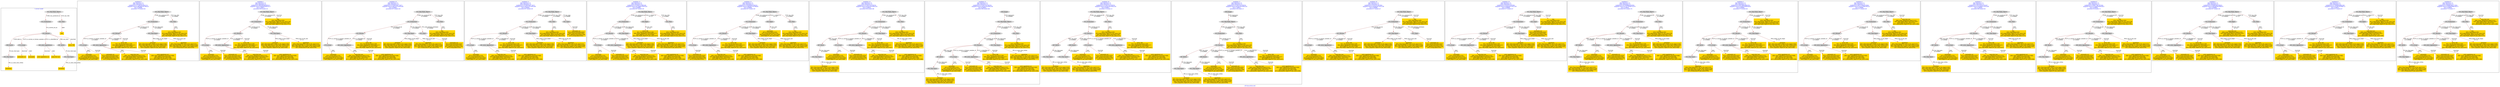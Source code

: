 digraph n0 {
fontcolor="blue"
remincross="true"
label="s03-ima-artists.xml"
subgraph cluster_0 {
label="1-correct model"
n2[style="filled",color="white",fillcolor="lightgray",label="E12_Production1"];
n3[style="filled",color="white",fillcolor="lightgray",label="E21_Person1"];
n4[style="filled",color="white",fillcolor="lightgray",label="E69_Death1"];
n5[style="filled",color="white",fillcolor="lightgray",label="E74_Group1"];
n6[style="filled",color="white",fillcolor="lightgray",label="E82_Actor_Appellation1"];
n7[style="filled",color="white",fillcolor="lightgray",label="E67_Birth1"];
n8[shape="plaintext",style="filled",fillcolor="gold",label="Artist URI"];
n9[style="filled",color="white",fillcolor="lightgray",label="E22_Man-Made_Object1"];
n10[style="filled",color="white",fillcolor="lightgray",label="E35_Title1"];
n11[shape="plaintext",style="filled",fillcolor="gold",label="title"];
n12[style="filled",color="white",fillcolor="lightgray",label="E52_Time-Span1"];
n13[shape="plaintext",style="filled",fillcolor="gold",label="birthDate"];
n14[style="filled",color="white",fillcolor="lightgray",label="E52_Time-Span2"];
n15[shape="plaintext",style="filled",fillcolor="gold",label="deathDate"];
n16[shape="plaintext",style="filled",fillcolor="gold",label="nationality uri"];
n17[shape="plaintext",style="filled",fillcolor="gold",label="nationality"];
n18[shape="plaintext",style="filled",fillcolor="gold",label="artist appellation uri"];
n19[shape="plaintext",style="filled",fillcolor="gold",label="name first last"];
}
subgraph cluster_1 {
label="candidate 0\nlink coherence:1.0\nnode coherence:1.0\nconfidence:0.5713947623841574\nmapping score:0.5862982541280525\ncost:13.99966\n-precision:0.79-recall:0.65"
n21[style="filled",color="white",fillcolor="lightgray",label="E12_Production1"];
n22[style="filled",color="white",fillcolor="lightgray",label="E21_Person1"];
n23[style="filled",color="white",fillcolor="lightgray",label="E52_Time-Span2"];
n24[style="filled",color="white",fillcolor="lightgray",label="E74_Group1"];
n25[style="filled",color="white",fillcolor="lightgray",label="E82_Actor_Appellation1"];
n26[style="filled",color="white",fillcolor="lightgray",label="E22_Man-Made_Object1"];
n27[style="filled",color="white",fillcolor="lightgray",label="E35_Title1"];
n28[shape="plaintext",style="filled",fillcolor="gold",label="birthDate\n[E52_Time-Span,P82a_begin_of_the_begin,0.591]\n[E52_Time-Span,P82_at_some_time_within,0.301]\n[E52_Time-Span,P82b_end_of_the_end,0.062]\n[E33_Linguistic_Object,P3_has_note,0.046]"];
n29[shape="plaintext",style="filled",fillcolor="gold",label="Artist URI\n[E21_Person,classLink,0.548]\n[E82_Actor_Appellation,classLink,0.317]\n[E30_Right,P3_has_note,0.098]\n[E22_Man-Made_Object,P3_has_note,0.037]"];
n30[shape="plaintext",style="filled",fillcolor="gold",label="deathDate\n[E52_Time-Span,P82b_end_of_the_end,0.512]\n[E52_Time-Span,P82_at_some_time_within,0.319]\n[E52_Time-Span,P82a_begin_of_the_begin,0.093]\n[E12_Production,P3_has_note,0.076]"];
n31[shape="plaintext",style="filled",fillcolor="gold",label="name first last\n[E82_Actor_Appellation,label,0.512]\n[E22_Man-Made_Object,classLink,0.267]\n[E30_Right,P3_has_note,0.125]\n[E73_Information_Object,P3_has_note,0.096]"];
n32[shape="plaintext",style="filled",fillcolor="gold",label="nationality\n[E74_Group,label,0.523]\n[E74_Group,classLink,0.313]\n[E8_Acquisition,P3_has_note,0.095]\n[E30_Right,P3_has_note,0.068]"];
n33[shape="plaintext",style="filled",fillcolor="gold",label="nationality uri\n[E74_Group,classLink,0.653]\n[E55_Type,classLink,0.205]\n[E57_Material,classLink,0.109]\n[E74_Group,label,0.032]"];
n34[shape="plaintext",style="filled",fillcolor="gold",label="artist appellation uri\n[E82_Actor_Appellation,classLink,0.946]\n[E21_Person,classLink,0.04]\n[E30_Right,P3_has_note,0.008]\n[E73_Information_Object,P3_has_note,0.006]"];
n35[shape="plaintext",style="filled",fillcolor="gold",label="title\n[E35_Title,label,0.285]\n[E73_Information_Object,P3_has_note,0.26]\n[E22_Man-Made_Object,classLink,0.244]\n[E22_Man-Made_Object,P3_has_note,0.211]"];
}
subgraph cluster_2 {
label="candidate 1\nlink coherence:1.0\nnode coherence:1.0\nconfidence:0.5661905000303511\nmapping score:0.584563500010117\ncost:12.99971\n-precision:0.69-recall:0.53"
n37[style="filled",color="white",fillcolor="lightgray",label="E12_Production1"];
n38[style="filled",color="white",fillcolor="lightgray",label="E21_Person1"];
n39[style="filled",color="white",fillcolor="lightgray",label="E52_Time-Span2"];
n40[style="filled",color="white",fillcolor="lightgray",label="E74_Group1"];
n41[style="filled",color="white",fillcolor="lightgray",label="E82_Actor_Appellation1"];
n42[style="filled",color="white",fillcolor="lightgray",label="E22_Man-Made_Object1"];
n43[shape="plaintext",style="filled",fillcolor="gold",label="birthDate\n[E52_Time-Span,P82a_begin_of_the_begin,0.591]\n[E52_Time-Span,P82_at_some_time_within,0.301]\n[E52_Time-Span,P82b_end_of_the_end,0.062]\n[E33_Linguistic_Object,P3_has_note,0.046]"];
n44[shape="plaintext",style="filled",fillcolor="gold",label="Artist URI\n[E21_Person,classLink,0.548]\n[E82_Actor_Appellation,classLink,0.317]\n[E30_Right,P3_has_note,0.098]\n[E22_Man-Made_Object,P3_has_note,0.037]"];
n45[shape="plaintext",style="filled",fillcolor="gold",label="deathDate\n[E52_Time-Span,P82b_end_of_the_end,0.512]\n[E52_Time-Span,P82_at_some_time_within,0.319]\n[E52_Time-Span,P82a_begin_of_the_begin,0.093]\n[E12_Production,P3_has_note,0.076]"];
n46[shape="plaintext",style="filled",fillcolor="gold",label="name first last\n[E82_Actor_Appellation,label,0.512]\n[E22_Man-Made_Object,classLink,0.267]\n[E30_Right,P3_has_note,0.125]\n[E73_Information_Object,P3_has_note,0.096]"];
n47[shape="plaintext",style="filled",fillcolor="gold",label="nationality\n[E74_Group,label,0.523]\n[E74_Group,classLink,0.313]\n[E8_Acquisition,P3_has_note,0.095]\n[E30_Right,P3_has_note,0.068]"];
n48[shape="plaintext",style="filled",fillcolor="gold",label="title\n[E35_Title,label,0.285]\n[E73_Information_Object,P3_has_note,0.26]\n[E22_Man-Made_Object,classLink,0.244]\n[E22_Man-Made_Object,P3_has_note,0.211]"];
n49[shape="plaintext",style="filled",fillcolor="gold",label="nationality uri\n[E74_Group,classLink,0.653]\n[E55_Type,classLink,0.205]\n[E57_Material,classLink,0.109]\n[E74_Group,label,0.032]"];
n50[shape="plaintext",style="filled",fillcolor="gold",label="artist appellation uri\n[E82_Actor_Appellation,classLink,0.946]\n[E21_Person,classLink,0.04]\n[E30_Right,P3_has_note,0.008]\n[E73_Information_Object,P3_has_note,0.006]"];
}
subgraph cluster_3 {
label="candidate 10\nlink coherence:1.0\nnode coherence:1.0\nconfidence:0.5153922349774472\nmapping score:0.5467974116591491\ncost:14.99961\n-precision:0.67-recall:0.59"
n52[style="filled",color="white",fillcolor="lightgray",label="E12_Production1"];
n53[style="filled",color="white",fillcolor="lightgray",label="E21_Person1"];
n54[style="filled",color="white",fillcolor="lightgray",label="E52_Time-Span2"];
n55[style="filled",color="white",fillcolor="lightgray",label="E55_Type1"];
n56[style="filled",color="white",fillcolor="lightgray",label="E74_Group1"];
n57[style="filled",color="white",fillcolor="lightgray",label="E82_Actor_Appellation1"];
n58[style="filled",color="white",fillcolor="lightgray",label="E22_Man-Made_Object1"];
n59[style="filled",color="white",fillcolor="lightgray",label="E35_Title1"];
n60[shape="plaintext",style="filled",fillcolor="gold",label="birthDate\n[E52_Time-Span,P82a_begin_of_the_begin,0.591]\n[E52_Time-Span,P82_at_some_time_within,0.301]\n[E52_Time-Span,P82b_end_of_the_end,0.062]\n[E33_Linguistic_Object,P3_has_note,0.046]"];
n61[shape="plaintext",style="filled",fillcolor="gold",label="Artist URI\n[E21_Person,classLink,0.548]\n[E82_Actor_Appellation,classLink,0.317]\n[E30_Right,P3_has_note,0.098]\n[E22_Man-Made_Object,P3_has_note,0.037]"];
n62[shape="plaintext",style="filled",fillcolor="gold",label="deathDate\n[E52_Time-Span,P82b_end_of_the_end,0.512]\n[E52_Time-Span,P82_at_some_time_within,0.319]\n[E52_Time-Span,P82a_begin_of_the_begin,0.093]\n[E12_Production,P3_has_note,0.076]"];
n63[shape="plaintext",style="filled",fillcolor="gold",label="name first last\n[E82_Actor_Appellation,label,0.512]\n[E22_Man-Made_Object,classLink,0.267]\n[E30_Right,P3_has_note,0.125]\n[E73_Information_Object,P3_has_note,0.096]"];
n64[shape="plaintext",style="filled",fillcolor="gold",label="nationality uri\n[E74_Group,classLink,0.653]\n[E55_Type,classLink,0.205]\n[E57_Material,classLink,0.109]\n[E74_Group,label,0.032]"];
n65[shape="plaintext",style="filled",fillcolor="gold",label="nationality\n[E74_Group,label,0.523]\n[E74_Group,classLink,0.313]\n[E8_Acquisition,P3_has_note,0.095]\n[E30_Right,P3_has_note,0.068]"];
n66[shape="plaintext",style="filled",fillcolor="gold",label="artist appellation uri\n[E82_Actor_Appellation,classLink,0.946]\n[E21_Person,classLink,0.04]\n[E30_Right,P3_has_note,0.008]\n[E73_Information_Object,P3_has_note,0.006]"];
n67[shape="plaintext",style="filled",fillcolor="gold",label="title\n[E35_Title,label,0.285]\n[E73_Information_Object,P3_has_note,0.26]\n[E22_Man-Made_Object,classLink,0.244]\n[E22_Man-Made_Object,P3_has_note,0.211]"];
}
subgraph cluster_4 {
label="candidate 11\nlink coherence:1.0\nnode coherence:1.0\nconfidence:0.5153922349774472\nmapping score:0.5467974116591491\ncost:14.99964\n-precision:0.67-recall:0.59"
n69[style="filled",color="white",fillcolor="lightgray",label="E12_Production1"];
n70[style="filled",color="white",fillcolor="lightgray",label="E21_Person1"];
n71[style="filled",color="white",fillcolor="lightgray",label="E52_Time-Span2"];
n72[style="filled",color="white",fillcolor="lightgray",label="E74_Group1"];
n73[style="filled",color="white",fillcolor="lightgray",label="E82_Actor_Appellation1"];
n74[style="filled",color="white",fillcolor="lightgray",label="E22_Man-Made_Object1"];
n75[style="filled",color="white",fillcolor="lightgray",label="E35_Title1"];
n76[style="filled",color="white",fillcolor="lightgray",label="E55_Type2"];
n77[shape="plaintext",style="filled",fillcolor="gold",label="nationality uri\n[E74_Group,classLink,0.653]\n[E55_Type,classLink,0.205]\n[E57_Material,classLink,0.109]\n[E74_Group,label,0.032]"];
n78[shape="plaintext",style="filled",fillcolor="gold",label="birthDate\n[E52_Time-Span,P82a_begin_of_the_begin,0.591]\n[E52_Time-Span,P82_at_some_time_within,0.301]\n[E52_Time-Span,P82b_end_of_the_end,0.062]\n[E33_Linguistic_Object,P3_has_note,0.046]"];
n79[shape="plaintext",style="filled",fillcolor="gold",label="Artist URI\n[E21_Person,classLink,0.548]\n[E82_Actor_Appellation,classLink,0.317]\n[E30_Right,P3_has_note,0.098]\n[E22_Man-Made_Object,P3_has_note,0.037]"];
n80[shape="plaintext",style="filled",fillcolor="gold",label="deathDate\n[E52_Time-Span,P82b_end_of_the_end,0.512]\n[E52_Time-Span,P82_at_some_time_within,0.319]\n[E52_Time-Span,P82a_begin_of_the_begin,0.093]\n[E12_Production,P3_has_note,0.076]"];
n81[shape="plaintext",style="filled",fillcolor="gold",label="name first last\n[E82_Actor_Appellation,label,0.512]\n[E22_Man-Made_Object,classLink,0.267]\n[E30_Right,P3_has_note,0.125]\n[E73_Information_Object,P3_has_note,0.096]"];
n82[shape="plaintext",style="filled",fillcolor="gold",label="nationality\n[E74_Group,label,0.523]\n[E74_Group,classLink,0.313]\n[E8_Acquisition,P3_has_note,0.095]\n[E30_Right,P3_has_note,0.068]"];
n83[shape="plaintext",style="filled",fillcolor="gold",label="artist appellation uri\n[E82_Actor_Appellation,classLink,0.946]\n[E21_Person,classLink,0.04]\n[E30_Right,P3_has_note,0.008]\n[E73_Information_Object,P3_has_note,0.006]"];
n84[shape="plaintext",style="filled",fillcolor="gold",label="title\n[E35_Title,label,0.285]\n[E73_Information_Object,P3_has_note,0.26]\n[E22_Man-Made_Object,classLink,0.244]\n[E22_Man-Made_Object,P3_has_note,0.211]"];
}
subgraph cluster_5 {
label="candidate 12\nlink coherence:1.0\nnode coherence:1.0\nconfidence:0.5152041137892249\nmapping score:0.5675680379297416\ncost:14.99966\n-precision:0.67-recall:0.59"
n86[style="filled",color="white",fillcolor="lightgray",label="E12_Production1"];
n87[style="filled",color="white",fillcolor="lightgray",label="E21_Person1"];
n88[style="filled",color="white",fillcolor="lightgray",label="E52_Time-Span2"];
n89[style="filled",color="white",fillcolor="lightgray",label="E74_Group1"];
n90[style="filled",color="white",fillcolor="lightgray",label="E82_Actor_Appellation1"];
n91[style="filled",color="white",fillcolor="lightgray",label="E22_Man-Made_Object1"];
n92[style="filled",color="white",fillcolor="lightgray",label="E30_Right1"];
n93[style="filled",color="white",fillcolor="lightgray",label="E35_Title1"];
n94[shape="plaintext",style="filled",fillcolor="gold",label="birthDate\n[E52_Time-Span,P82a_begin_of_the_begin,0.591]\n[E52_Time-Span,P82_at_some_time_within,0.301]\n[E52_Time-Span,P82b_end_of_the_end,0.062]\n[E33_Linguistic_Object,P3_has_note,0.046]"];
n95[shape="plaintext",style="filled",fillcolor="gold",label="deathDate\n[E52_Time-Span,P82b_end_of_the_end,0.512]\n[E52_Time-Span,P82_at_some_time_within,0.319]\n[E52_Time-Span,P82a_begin_of_the_begin,0.093]\n[E12_Production,P3_has_note,0.076]"];
n96[shape="plaintext",style="filled",fillcolor="gold",label="name first last\n[E82_Actor_Appellation,label,0.512]\n[E22_Man-Made_Object,classLink,0.267]\n[E30_Right,P3_has_note,0.125]\n[E73_Information_Object,P3_has_note,0.096]"];
n97[shape="plaintext",style="filled",fillcolor="gold",label="Artist URI\n[E21_Person,classLink,0.548]\n[E82_Actor_Appellation,classLink,0.317]\n[E30_Right,P3_has_note,0.098]\n[E22_Man-Made_Object,P3_has_note,0.037]"];
n98[shape="plaintext",style="filled",fillcolor="gold",label="nationality\n[E74_Group,label,0.523]\n[E74_Group,classLink,0.313]\n[E8_Acquisition,P3_has_note,0.095]\n[E30_Right,P3_has_note,0.068]"];
n99[shape="plaintext",style="filled",fillcolor="gold",label="nationality uri\n[E74_Group,classLink,0.653]\n[E55_Type,classLink,0.205]\n[E57_Material,classLink,0.109]\n[E74_Group,label,0.032]"];
n100[shape="plaintext",style="filled",fillcolor="gold",label="artist appellation uri\n[E82_Actor_Appellation,classLink,0.946]\n[E21_Person,classLink,0.04]\n[E30_Right,P3_has_note,0.008]\n[E73_Information_Object,P3_has_note,0.006]"];
n101[shape="plaintext",style="filled",fillcolor="gold",label="title\n[E35_Title,label,0.285]\n[E73_Information_Object,P3_has_note,0.26]\n[E22_Man-Made_Object,classLink,0.244]\n[E22_Man-Made_Object,P3_has_note,0.211]"];
}
subgraph cluster_6 {
label="candidate 13\nlink coherence:1.0\nnode coherence:1.0\nconfidence:0.5145003632359219\nmapping score:0.5465001210786405\ncost:14.99966\n-precision:0.67-recall:0.59"
n103[style="filled",color="white",fillcolor="lightgray",label="E12_Production1"];
n104[style="filled",color="white",fillcolor="lightgray",label="E21_Person1"];
n105[style="filled",color="white",fillcolor="lightgray",label="E52_Time-Span2"];
n106[style="filled",color="white",fillcolor="lightgray",label="E74_Group1"];
n107[style="filled",color="white",fillcolor="lightgray",label="E82_Actor_Appellation1"];
n108[style="filled",color="white",fillcolor="lightgray",label="E22_Man-Made_Object1"];
n109[style="filled",color="white",fillcolor="lightgray",label="E30_Right1"];
n110[style="filled",color="white",fillcolor="lightgray",label="E35_Title1"];
n111[shape="plaintext",style="filled",fillcolor="gold",label="birthDate\n[E52_Time-Span,P82a_begin_of_the_begin,0.591]\n[E52_Time-Span,P82_at_some_time_within,0.301]\n[E52_Time-Span,P82b_end_of_the_end,0.062]\n[E33_Linguistic_Object,P3_has_note,0.046]"];
n112[shape="plaintext",style="filled",fillcolor="gold",label="Artist URI\n[E21_Person,classLink,0.548]\n[E82_Actor_Appellation,classLink,0.317]\n[E30_Right,P3_has_note,0.098]\n[E22_Man-Made_Object,P3_has_note,0.037]"];
n113[shape="plaintext",style="filled",fillcolor="gold",label="deathDate\n[E52_Time-Span,P82b_end_of_the_end,0.512]\n[E52_Time-Span,P82_at_some_time_within,0.319]\n[E52_Time-Span,P82a_begin_of_the_begin,0.093]\n[E12_Production,P3_has_note,0.076]"];
n114[shape="plaintext",style="filled",fillcolor="gold",label="name first last\n[E82_Actor_Appellation,label,0.512]\n[E22_Man-Made_Object,classLink,0.267]\n[E30_Right,P3_has_note,0.125]\n[E73_Information_Object,P3_has_note,0.096]"];
n115[shape="plaintext",style="filled",fillcolor="gold",label="nationality\n[E74_Group,label,0.523]\n[E74_Group,classLink,0.313]\n[E8_Acquisition,P3_has_note,0.095]\n[E30_Right,P3_has_note,0.068]"];
n116[shape="plaintext",style="filled",fillcolor="gold",label="nationality uri\n[E74_Group,classLink,0.653]\n[E55_Type,classLink,0.205]\n[E57_Material,classLink,0.109]\n[E74_Group,label,0.032]"];
n117[shape="plaintext",style="filled",fillcolor="gold",label="artist appellation uri\n[E82_Actor_Appellation,classLink,0.946]\n[E21_Person,classLink,0.04]\n[E30_Right,P3_has_note,0.008]\n[E73_Information_Object,P3_has_note,0.006]"];
n118[shape="plaintext",style="filled",fillcolor="gold",label="title\n[E35_Title,label,0.285]\n[E73_Information_Object,P3_has_note,0.26]\n[E22_Man-Made_Object,classLink,0.244]\n[E22_Man-Made_Object,P3_has_note,0.211]"];
}
subgraph cluster_7 {
label="candidate 14\nlink coherence:1.0\nnode coherence:1.0\nconfidence:0.5110411531206761\nmapping score:0.5453470510402254\ncost:15.99959\n-precision:0.94-recall:0.88"
n120[style="filled",color="white",fillcolor="lightgray",label="E12_Production1"];
n121[style="filled",color="white",fillcolor="lightgray",label="E21_Person1"];
n122[style="filled",color="white",fillcolor="lightgray",label="E52_Time-Span2"];
n123[style="filled",color="white",fillcolor="lightgray",label="E67_Birth1"];
n124[style="filled",color="white",fillcolor="lightgray",label="E74_Group1"];
n125[style="filled",color="white",fillcolor="lightgray",label="E82_Actor_Appellation1"];
n126[style="filled",color="white",fillcolor="lightgray",label="E22_Man-Made_Object1"];
n127[style="filled",color="white",fillcolor="lightgray",label="E35_Title1"];
n128[style="filled",color="white",fillcolor="lightgray",label="E52_Time-Span1"];
n129[shape="plaintext",style="filled",fillcolor="gold",label="Artist URI\n[E21_Person,classLink,0.548]\n[E82_Actor_Appellation,classLink,0.317]\n[E30_Right,P3_has_note,0.098]\n[E22_Man-Made_Object,P3_has_note,0.037]"];
n130[shape="plaintext",style="filled",fillcolor="gold",label="deathDate\n[E52_Time-Span,P82b_end_of_the_end,0.512]\n[E52_Time-Span,P82_at_some_time_within,0.319]\n[E52_Time-Span,P82a_begin_of_the_begin,0.093]\n[E12_Production,P3_has_note,0.076]"];
n131[shape="plaintext",style="filled",fillcolor="gold",label="name first last\n[E82_Actor_Appellation,label,0.512]\n[E22_Man-Made_Object,classLink,0.267]\n[E30_Right,P3_has_note,0.125]\n[E73_Information_Object,P3_has_note,0.096]"];
n132[shape="plaintext",style="filled",fillcolor="gold",label="birthDate\n[E52_Time-Span,P82a_begin_of_the_begin,0.591]\n[E52_Time-Span,P82_at_some_time_within,0.301]\n[E52_Time-Span,P82b_end_of_the_end,0.062]\n[E33_Linguistic_Object,P3_has_note,0.046]"];
n133[shape="plaintext",style="filled",fillcolor="gold",label="nationality\n[E74_Group,label,0.523]\n[E74_Group,classLink,0.313]\n[E8_Acquisition,P3_has_note,0.095]\n[E30_Right,P3_has_note,0.068]"];
n134[shape="plaintext",style="filled",fillcolor="gold",label="nationality uri\n[E74_Group,classLink,0.653]\n[E55_Type,classLink,0.205]\n[E57_Material,classLink,0.109]\n[E74_Group,label,0.032]"];
n135[shape="plaintext",style="filled",fillcolor="gold",label="artist appellation uri\n[E82_Actor_Appellation,classLink,0.946]\n[E21_Person,classLink,0.04]\n[E30_Right,P3_has_note,0.008]\n[E73_Information_Object,P3_has_note,0.006]"];
n136[shape="plaintext",style="filled",fillcolor="gold",label="title\n[E35_Title,label,0.285]\n[E73_Information_Object,P3_has_note,0.26]\n[E22_Man-Made_Object,classLink,0.244]\n[E22_Man-Made_Object,P3_has_note,0.211]"];
}
subgraph cluster_8 {
label="candidate 15\nlink coherence:1.0\nnode coherence:1.0\nconfidence:0.5110411531206761\nmapping score:0.5453470510402254\ncost:16.99955\n-precision:0.88-recall:0.88"
n138[style="filled",color="white",fillcolor="lightgray",label="E12_Production1"];
n139[style="filled",color="white",fillcolor="lightgray",label="E21_Person1"];
n140[style="filled",color="white",fillcolor="lightgray",label="E52_Time-Span2"];
n141[style="filled",color="white",fillcolor="lightgray",label="E67_Birth1"];
n142[style="filled",color="white",fillcolor="lightgray",label="E74_Group1"];
n143[style="filled",color="white",fillcolor="lightgray",label="E82_Actor_Appellation1"];
n144[style="filled",color="white",fillcolor="lightgray",label="E22_Man-Made_Object1"];
n145[style="filled",color="white",fillcolor="lightgray",label="E35_Title1"];
n146[style="filled",color="white",fillcolor="lightgray",label="E38_Image1"];
n147[style="filled",color="white",fillcolor="lightgray",label="E52_Time-Span1"];
n148[shape="plaintext",style="filled",fillcolor="gold",label="Artist URI\n[E21_Person,classLink,0.548]\n[E82_Actor_Appellation,classLink,0.317]\n[E30_Right,P3_has_note,0.098]\n[E22_Man-Made_Object,P3_has_note,0.037]"];
n149[shape="plaintext",style="filled",fillcolor="gold",label="deathDate\n[E52_Time-Span,P82b_end_of_the_end,0.512]\n[E52_Time-Span,P82_at_some_time_within,0.319]\n[E52_Time-Span,P82a_begin_of_the_begin,0.093]\n[E12_Production,P3_has_note,0.076]"];
n150[shape="plaintext",style="filled",fillcolor="gold",label="name first last\n[E82_Actor_Appellation,label,0.512]\n[E22_Man-Made_Object,classLink,0.267]\n[E30_Right,P3_has_note,0.125]\n[E73_Information_Object,P3_has_note,0.096]"];
n151[shape="plaintext",style="filled",fillcolor="gold",label="birthDate\n[E52_Time-Span,P82a_begin_of_the_begin,0.591]\n[E52_Time-Span,P82_at_some_time_within,0.301]\n[E52_Time-Span,P82b_end_of_the_end,0.062]\n[E33_Linguistic_Object,P3_has_note,0.046]"];
n152[shape="plaintext",style="filled",fillcolor="gold",label="nationality\n[E74_Group,label,0.523]\n[E74_Group,classLink,0.313]\n[E8_Acquisition,P3_has_note,0.095]\n[E30_Right,P3_has_note,0.068]"];
n153[shape="plaintext",style="filled",fillcolor="gold",label="nationality uri\n[E74_Group,classLink,0.653]\n[E55_Type,classLink,0.205]\n[E57_Material,classLink,0.109]\n[E74_Group,label,0.032]"];
n154[shape="plaintext",style="filled",fillcolor="gold",label="artist appellation uri\n[E82_Actor_Appellation,classLink,0.946]\n[E21_Person,classLink,0.04]\n[E30_Right,P3_has_note,0.008]\n[E73_Information_Object,P3_has_note,0.006]"];
n155[shape="plaintext",style="filled",fillcolor="gold",label="title\n[E35_Title,label,0.285]\n[E73_Information_Object,P3_has_note,0.26]\n[E22_Man-Made_Object,classLink,0.244]\n[E22_Man-Made_Object,P3_has_note,0.211]"];
}
subgraph cluster_9 {
label="candidate 16\nlink coherence:1.0\nnode coherence:1.0\nconfidence:0.5110411531206761\nmapping score:0.5453470510402254\ncost:16.99957\n-precision:1.0-recall:1.0"
n157[style="filled",color="white",fillcolor="lightgray",label="E12_Production1"];
n158[style="filled",color="white",fillcolor="lightgray",label="E21_Person1"];
n159[style="filled",color="white",fillcolor="lightgray",label="E67_Birth1"];
n160[style="filled",color="white",fillcolor="lightgray",label="E69_Death1"];
n161[style="filled",color="white",fillcolor="lightgray",label="E74_Group1"];
n162[style="filled",color="white",fillcolor="lightgray",label="E82_Actor_Appellation1"];
n163[style="filled",color="white",fillcolor="lightgray",label="E22_Man-Made_Object1"];
n164[style="filled",color="white",fillcolor="lightgray",label="E35_Title1"];
n165[style="filled",color="white",fillcolor="lightgray",label="E52_Time-Span1"];
n166[style="filled",color="white",fillcolor="lightgray",label="E52_Time-Span3"];
n167[shape="plaintext",style="filled",fillcolor="gold",label="Artist URI\n[E21_Person,classLink,0.548]\n[E82_Actor_Appellation,classLink,0.317]\n[E30_Right,P3_has_note,0.098]\n[E22_Man-Made_Object,P3_has_note,0.037]"];
n168[shape="plaintext",style="filled",fillcolor="gold",label="name first last\n[E82_Actor_Appellation,label,0.512]\n[E22_Man-Made_Object,classLink,0.267]\n[E30_Right,P3_has_note,0.125]\n[E73_Information_Object,P3_has_note,0.096]"];
n169[shape="plaintext",style="filled",fillcolor="gold",label="birthDate\n[E52_Time-Span,P82a_begin_of_the_begin,0.591]\n[E52_Time-Span,P82_at_some_time_within,0.301]\n[E52_Time-Span,P82b_end_of_the_end,0.062]\n[E33_Linguistic_Object,P3_has_note,0.046]"];
n170[shape="plaintext",style="filled",fillcolor="gold",label="nationality\n[E74_Group,label,0.523]\n[E74_Group,classLink,0.313]\n[E8_Acquisition,P3_has_note,0.095]\n[E30_Right,P3_has_note,0.068]"];
n171[shape="plaintext",style="filled",fillcolor="gold",label="nationality uri\n[E74_Group,classLink,0.653]\n[E55_Type,classLink,0.205]\n[E57_Material,classLink,0.109]\n[E74_Group,label,0.032]"];
n172[shape="plaintext",style="filled",fillcolor="gold",label="artist appellation uri\n[E82_Actor_Appellation,classLink,0.946]\n[E21_Person,classLink,0.04]\n[E30_Right,P3_has_note,0.008]\n[E73_Information_Object,P3_has_note,0.006]"];
n173[shape="plaintext",style="filled",fillcolor="gold",label="title\n[E35_Title,label,0.285]\n[E73_Information_Object,P3_has_note,0.26]\n[E22_Man-Made_Object,classLink,0.244]\n[E22_Man-Made_Object,P3_has_note,0.211]"];
n174[shape="plaintext",style="filled",fillcolor="gold",label="deathDate\n[E52_Time-Span,P82b_end_of_the_end,0.512]\n[E52_Time-Span,P82_at_some_time_within,0.319]\n[E52_Time-Span,P82a_begin_of_the_begin,0.093]\n[E12_Production,P3_has_note,0.076]"];
}
subgraph cluster_10 {
label="candidate 17\nlink coherence:1.0\nnode coherence:1.0\nconfidence:0.5110411531206761\nmapping score:0.5453470510402254\ncost:17.99953\n-precision:0.94-recall:1.0"
n176[style="filled",color="white",fillcolor="lightgray",label="E12_Production1"];
n177[style="filled",color="white",fillcolor="lightgray",label="E21_Person1"];
n178[style="filled",color="white",fillcolor="lightgray",label="E67_Birth1"];
n179[style="filled",color="white",fillcolor="lightgray",label="E69_Death1"];
n180[style="filled",color="white",fillcolor="lightgray",label="E74_Group1"];
n181[style="filled",color="white",fillcolor="lightgray",label="E82_Actor_Appellation1"];
n182[style="filled",color="white",fillcolor="lightgray",label="E22_Man-Made_Object1"];
n183[style="filled",color="white",fillcolor="lightgray",label="E35_Title1"];
n184[style="filled",color="white",fillcolor="lightgray",label="E38_Image1"];
n185[style="filled",color="white",fillcolor="lightgray",label="E52_Time-Span1"];
n186[style="filled",color="white",fillcolor="lightgray",label="E52_Time-Span3"];
n187[shape="plaintext",style="filled",fillcolor="gold",label="Artist URI\n[E21_Person,classLink,0.548]\n[E82_Actor_Appellation,classLink,0.317]\n[E30_Right,P3_has_note,0.098]\n[E22_Man-Made_Object,P3_has_note,0.037]"];
n188[shape="plaintext",style="filled",fillcolor="gold",label="name first last\n[E82_Actor_Appellation,label,0.512]\n[E22_Man-Made_Object,classLink,0.267]\n[E30_Right,P3_has_note,0.125]\n[E73_Information_Object,P3_has_note,0.096]"];
n189[shape="plaintext",style="filled",fillcolor="gold",label="birthDate\n[E52_Time-Span,P82a_begin_of_the_begin,0.591]\n[E52_Time-Span,P82_at_some_time_within,0.301]\n[E52_Time-Span,P82b_end_of_the_end,0.062]\n[E33_Linguistic_Object,P3_has_note,0.046]"];
n190[shape="plaintext",style="filled",fillcolor="gold",label="nationality\n[E74_Group,label,0.523]\n[E74_Group,classLink,0.313]\n[E8_Acquisition,P3_has_note,0.095]\n[E30_Right,P3_has_note,0.068]"];
n191[shape="plaintext",style="filled",fillcolor="gold",label="nationality uri\n[E74_Group,classLink,0.653]\n[E55_Type,classLink,0.205]\n[E57_Material,classLink,0.109]\n[E74_Group,label,0.032]"];
n192[shape="plaintext",style="filled",fillcolor="gold",label="artist appellation uri\n[E82_Actor_Appellation,classLink,0.946]\n[E21_Person,classLink,0.04]\n[E30_Right,P3_has_note,0.008]\n[E73_Information_Object,P3_has_note,0.006]"];
n193[shape="plaintext",style="filled",fillcolor="gold",label="title\n[E35_Title,label,0.285]\n[E73_Information_Object,P3_has_note,0.26]\n[E22_Man-Made_Object,classLink,0.244]\n[E22_Man-Made_Object,P3_has_note,0.211]"];
n194[shape="plaintext",style="filled",fillcolor="gold",label="deathDate\n[E52_Time-Span,P82b_end_of_the_end,0.512]\n[E52_Time-Span,P82_at_some_time_within,0.319]\n[E52_Time-Span,P82a_begin_of_the_begin,0.093]\n[E12_Production,P3_has_note,0.076]"];
}
subgraph cluster_11 {
label="candidate 18\nlink coherence:1.0\nnode coherence:1.0\nconfidence:0.510187972623641\nmapping score:0.5450626575412136\ncost:13.99966\n-precision:0.57-recall:0.47"
n196[style="filled",color="white",fillcolor="lightgray",label="E12_Production1"];
n197[style="filled",color="white",fillcolor="lightgray",label="E21_Person1"];
n198[style="filled",color="white",fillcolor="lightgray",label="E52_Time-Span2"];
n199[style="filled",color="white",fillcolor="lightgray",label="E55_Type1"];
n200[style="filled",color="white",fillcolor="lightgray",label="E74_Group1"];
n201[style="filled",color="white",fillcolor="lightgray",label="E82_Actor_Appellation1"];
n202[style="filled",color="white",fillcolor="lightgray",label="E22_Man-Made_Object1"];
n203[shape="plaintext",style="filled",fillcolor="gold",label="birthDate\n[E52_Time-Span,P82a_begin_of_the_begin,0.591]\n[E52_Time-Span,P82_at_some_time_within,0.301]\n[E52_Time-Span,P82b_end_of_the_end,0.062]\n[E33_Linguistic_Object,P3_has_note,0.046]"];
n204[shape="plaintext",style="filled",fillcolor="gold",label="Artist URI\n[E21_Person,classLink,0.548]\n[E82_Actor_Appellation,classLink,0.317]\n[E30_Right,P3_has_note,0.098]\n[E22_Man-Made_Object,P3_has_note,0.037]"];
n205[shape="plaintext",style="filled",fillcolor="gold",label="deathDate\n[E52_Time-Span,P82b_end_of_the_end,0.512]\n[E52_Time-Span,P82_at_some_time_within,0.319]\n[E52_Time-Span,P82a_begin_of_the_begin,0.093]\n[E12_Production,P3_has_note,0.076]"];
n206[shape="plaintext",style="filled",fillcolor="gold",label="name first last\n[E82_Actor_Appellation,label,0.512]\n[E22_Man-Made_Object,classLink,0.267]\n[E30_Right,P3_has_note,0.125]\n[E73_Information_Object,P3_has_note,0.096]"];
n207[shape="plaintext",style="filled",fillcolor="gold",label="nationality uri\n[E74_Group,classLink,0.653]\n[E55_Type,classLink,0.205]\n[E57_Material,classLink,0.109]\n[E74_Group,label,0.032]"];
n208[shape="plaintext",style="filled",fillcolor="gold",label="nationality\n[E74_Group,label,0.523]\n[E74_Group,classLink,0.313]\n[E8_Acquisition,P3_has_note,0.095]\n[E30_Right,P3_has_note,0.068]"];
n209[shape="plaintext",style="filled",fillcolor="gold",label="title\n[E35_Title,label,0.285]\n[E73_Information_Object,P3_has_note,0.26]\n[E22_Man-Made_Object,classLink,0.244]\n[E22_Man-Made_Object,P3_has_note,0.211]"];
n210[shape="plaintext",style="filled",fillcolor="gold",label="artist appellation uri\n[E82_Actor_Appellation,classLink,0.946]\n[E21_Person,classLink,0.04]\n[E30_Right,P3_has_note,0.008]\n[E73_Information_Object,P3_has_note,0.006]"];
}
subgraph cluster_12 {
label="candidate 19\nlink coherence:1.0\nnode coherence:1.0\nconfidence:0.510187972623641\nmapping score:0.5450626575412136\ncost:13.99969\n-precision:0.57-recall:0.47"
n212[style="filled",color="white",fillcolor="lightgray",label="E12_Production1"];
n213[style="filled",color="white",fillcolor="lightgray",label="E21_Person1"];
n214[style="filled",color="white",fillcolor="lightgray",label="E52_Time-Span2"];
n215[style="filled",color="white",fillcolor="lightgray",label="E74_Group1"];
n216[style="filled",color="white",fillcolor="lightgray",label="E82_Actor_Appellation1"];
n217[style="filled",color="white",fillcolor="lightgray",label="E22_Man-Made_Object1"];
n218[style="filled",color="white",fillcolor="lightgray",label="E55_Type2"];
n219[shape="plaintext",style="filled",fillcolor="gold",label="nationality uri\n[E74_Group,classLink,0.653]\n[E55_Type,classLink,0.205]\n[E57_Material,classLink,0.109]\n[E74_Group,label,0.032]"];
n220[shape="plaintext",style="filled",fillcolor="gold",label="birthDate\n[E52_Time-Span,P82a_begin_of_the_begin,0.591]\n[E52_Time-Span,P82_at_some_time_within,0.301]\n[E52_Time-Span,P82b_end_of_the_end,0.062]\n[E33_Linguistic_Object,P3_has_note,0.046]"];
n221[shape="plaintext",style="filled",fillcolor="gold",label="Artist URI\n[E21_Person,classLink,0.548]\n[E82_Actor_Appellation,classLink,0.317]\n[E30_Right,P3_has_note,0.098]\n[E22_Man-Made_Object,P3_has_note,0.037]"];
n222[shape="plaintext",style="filled",fillcolor="gold",label="deathDate\n[E52_Time-Span,P82b_end_of_the_end,0.512]\n[E52_Time-Span,P82_at_some_time_within,0.319]\n[E52_Time-Span,P82a_begin_of_the_begin,0.093]\n[E12_Production,P3_has_note,0.076]"];
n223[shape="plaintext",style="filled",fillcolor="gold",label="name first last\n[E82_Actor_Appellation,label,0.512]\n[E22_Man-Made_Object,classLink,0.267]\n[E30_Right,P3_has_note,0.125]\n[E73_Information_Object,P3_has_note,0.096]"];
n224[shape="plaintext",style="filled",fillcolor="gold",label="nationality\n[E74_Group,label,0.523]\n[E74_Group,classLink,0.313]\n[E8_Acquisition,P3_has_note,0.095]\n[E30_Right,P3_has_note,0.068]"];
n225[shape="plaintext",style="filled",fillcolor="gold",label="title\n[E35_Title,label,0.285]\n[E73_Information_Object,P3_has_note,0.26]\n[E22_Man-Made_Object,classLink,0.244]\n[E22_Man-Made_Object,P3_has_note,0.211]"];
n226[shape="plaintext",style="filled",fillcolor="gold",label="artist appellation uri\n[E82_Actor_Appellation,classLink,0.946]\n[E21_Person,classLink,0.04]\n[E30_Right,P3_has_note,0.008]\n[E73_Information_Object,P3_has_note,0.006]"];
}
subgraph cluster_13 {
label="candidate 2\nlink coherence:1.0\nnode coherence:1.0\nconfidence:0.5472838644342828\nmapping score:0.5574279548114276\ncost:15.99959\n-precision:0.81-recall:0.76"
n228[style="filled",color="white",fillcolor="lightgray",label="E12_Production1"];
n229[style="filled",color="white",fillcolor="lightgray",label="E21_Person1"];
n230[style="filled",color="white",fillcolor="lightgray",label="E52_Time-Span2"];
n231[style="filled",color="white",fillcolor="lightgray",label="E67_Birth1"];
n232[style="filled",color="white",fillcolor="lightgray",label="E74_Group1"];
n233[style="filled",color="white",fillcolor="lightgray",label="E82_Actor_Appellation1"];
n234[style="filled",color="white",fillcolor="lightgray",label="E22_Man-Made_Object1"];
n235[style="filled",color="white",fillcolor="lightgray",label="E35_Title1"];
n236[style="filled",color="white",fillcolor="lightgray",label="E52_Time-Span1"];
n237[shape="plaintext",style="filled",fillcolor="gold",label="birthDate\n[E52_Time-Span,P82a_begin_of_the_begin,0.591]\n[E52_Time-Span,P82_at_some_time_within,0.301]\n[E52_Time-Span,P82b_end_of_the_end,0.062]\n[E33_Linguistic_Object,P3_has_note,0.046]"];
n238[shape="plaintext",style="filled",fillcolor="gold",label="Artist URI\n[E21_Person,classLink,0.548]\n[E82_Actor_Appellation,classLink,0.317]\n[E30_Right,P3_has_note,0.098]\n[E22_Man-Made_Object,P3_has_note,0.037]"];
n239[shape="plaintext",style="filled",fillcolor="gold",label="name first last\n[E82_Actor_Appellation,label,0.512]\n[E22_Man-Made_Object,classLink,0.267]\n[E30_Right,P3_has_note,0.125]\n[E73_Information_Object,P3_has_note,0.096]"];
n240[shape="plaintext",style="filled",fillcolor="gold",label="deathDate\n[E52_Time-Span,P82b_end_of_the_end,0.512]\n[E52_Time-Span,P82_at_some_time_within,0.319]\n[E52_Time-Span,P82a_begin_of_the_begin,0.093]\n[E12_Production,P3_has_note,0.076]"];
n241[shape="plaintext",style="filled",fillcolor="gold",label="nationality\n[E74_Group,label,0.523]\n[E74_Group,classLink,0.313]\n[E8_Acquisition,P3_has_note,0.095]\n[E30_Right,P3_has_note,0.068]"];
n242[shape="plaintext",style="filled",fillcolor="gold",label="nationality uri\n[E74_Group,classLink,0.653]\n[E55_Type,classLink,0.205]\n[E57_Material,classLink,0.109]\n[E74_Group,label,0.032]"];
n243[shape="plaintext",style="filled",fillcolor="gold",label="artist appellation uri\n[E82_Actor_Appellation,classLink,0.946]\n[E21_Person,classLink,0.04]\n[E30_Right,P3_has_note,0.008]\n[E73_Information_Object,P3_has_note,0.006]"];
n244[shape="plaintext",style="filled",fillcolor="gold",label="title\n[E35_Title,label,0.285]\n[E73_Information_Object,P3_has_note,0.26]\n[E22_Man-Made_Object,classLink,0.244]\n[E22_Man-Made_Object,P3_has_note,0.211]"];
}
subgraph cluster_14 {
label="candidate 3\nlink coherence:1.0\nnode coherence:1.0\nconfidence:0.5420796020804765\nmapping score:0.5556932006934922\ncost:14.99964\n-precision:0.73-recall:0.65"
n246[style="filled",color="white",fillcolor="lightgray",label="E12_Production1"];
n247[style="filled",color="white",fillcolor="lightgray",label="E21_Person1"];
n248[style="filled",color="white",fillcolor="lightgray",label="E52_Time-Span2"];
n249[style="filled",color="white",fillcolor="lightgray",label="E67_Birth1"];
n250[style="filled",color="white",fillcolor="lightgray",label="E74_Group1"];
n251[style="filled",color="white",fillcolor="lightgray",label="E82_Actor_Appellation1"];
n252[style="filled",color="white",fillcolor="lightgray",label="E22_Man-Made_Object1"];
n253[style="filled",color="white",fillcolor="lightgray",label="E52_Time-Span1"];
n254[shape="plaintext",style="filled",fillcolor="gold",label="birthDate\n[E52_Time-Span,P82a_begin_of_the_begin,0.591]\n[E52_Time-Span,P82_at_some_time_within,0.301]\n[E52_Time-Span,P82b_end_of_the_end,0.062]\n[E33_Linguistic_Object,P3_has_note,0.046]"];
n255[shape="plaintext",style="filled",fillcolor="gold",label="Artist URI\n[E21_Person,classLink,0.548]\n[E82_Actor_Appellation,classLink,0.317]\n[E30_Right,P3_has_note,0.098]\n[E22_Man-Made_Object,P3_has_note,0.037]"];
n256[shape="plaintext",style="filled",fillcolor="gold",label="name first last\n[E82_Actor_Appellation,label,0.512]\n[E22_Man-Made_Object,classLink,0.267]\n[E30_Right,P3_has_note,0.125]\n[E73_Information_Object,P3_has_note,0.096]"];
n257[shape="plaintext",style="filled",fillcolor="gold",label="deathDate\n[E52_Time-Span,P82b_end_of_the_end,0.512]\n[E52_Time-Span,P82_at_some_time_within,0.319]\n[E52_Time-Span,P82a_begin_of_the_begin,0.093]\n[E12_Production,P3_has_note,0.076]"];
n258[shape="plaintext",style="filled",fillcolor="gold",label="nationality\n[E74_Group,label,0.523]\n[E74_Group,classLink,0.313]\n[E8_Acquisition,P3_has_note,0.095]\n[E30_Right,P3_has_note,0.068]"];
n259[shape="plaintext",style="filled",fillcolor="gold",label="title\n[E35_Title,label,0.285]\n[E73_Information_Object,P3_has_note,0.26]\n[E22_Man-Made_Object,classLink,0.244]\n[E22_Man-Made_Object,P3_has_note,0.211]"];
n260[shape="plaintext",style="filled",fillcolor="gold",label="nationality uri\n[E74_Group,classLink,0.653]\n[E55_Type,classLink,0.205]\n[E57_Material,classLink,0.109]\n[E74_Group,label,0.032]"];
n261[shape="plaintext",style="filled",fillcolor="gold",label="artist appellation uri\n[E82_Actor_Appellation,classLink,0.946]\n[E21_Person,classLink,0.04]\n[E30_Right,P3_has_note,0.008]\n[E73_Information_Object,P3_has_note,0.006]"];
}
subgraph cluster_15 {
label="candidate 4\nlink coherence:1.0\nnode coherence:1.0\nconfidence:0.5407570444216564\nmapping score:0.5552523481405521\ncost:13.99966\n-precision:0.71-recall:0.59"
n263[style="filled",color="white",fillcolor="lightgray",label="E12_Production1"];
n264[style="filled",color="white",fillcolor="lightgray",label="E21_Person1"];
n265[style="filled",color="white",fillcolor="lightgray",label="E52_Time-Span2"];
n266[style="filled",color="white",fillcolor="lightgray",label="E74_Group1"];
n267[style="filled",color="white",fillcolor="lightgray",label="E82_Actor_Appellation1"];
n268[style="filled",color="white",fillcolor="lightgray",label="E22_Man-Made_Object1"];
n269[style="filled",color="white",fillcolor="lightgray",label="E35_Title1"];
n270[shape="plaintext",style="filled",fillcolor="gold",label="birthDate\n[E52_Time-Span,P82a_begin_of_the_begin,0.591]\n[E52_Time-Span,P82_at_some_time_within,0.301]\n[E52_Time-Span,P82b_end_of_the_end,0.062]\n[E33_Linguistic_Object,P3_has_note,0.046]"];
n271[shape="plaintext",style="filled",fillcolor="gold",label="Artist URI\n[E21_Person,classLink,0.548]\n[E82_Actor_Appellation,classLink,0.317]\n[E30_Right,P3_has_note,0.098]\n[E22_Man-Made_Object,P3_has_note,0.037]"];
n272[shape="plaintext",style="filled",fillcolor="gold",label="deathDate\n[E52_Time-Span,P82b_end_of_the_end,0.512]\n[E52_Time-Span,P82_at_some_time_within,0.319]\n[E52_Time-Span,P82a_begin_of_the_begin,0.093]\n[E12_Production,P3_has_note,0.076]"];
n273[shape="plaintext",style="filled",fillcolor="gold",label="name first last\n[E82_Actor_Appellation,label,0.512]\n[E22_Man-Made_Object,classLink,0.267]\n[E30_Right,P3_has_note,0.125]\n[E73_Information_Object,P3_has_note,0.096]"];
n274[shape="plaintext",style="filled",fillcolor="gold",label="nationality\n[E74_Group,label,0.523]\n[E74_Group,classLink,0.313]\n[E8_Acquisition,P3_has_note,0.095]\n[E30_Right,P3_has_note,0.068]"];
n275[shape="plaintext",style="filled",fillcolor="gold",label="nationality uri\n[E74_Group,classLink,0.653]\n[E55_Type,classLink,0.205]\n[E57_Material,classLink,0.109]\n[E74_Group,label,0.032]"];
n276[shape="plaintext",style="filled",fillcolor="gold",label="artist appellation uri\n[E82_Actor_Appellation,classLink,0.946]\n[E21_Person,classLink,0.04]\n[E30_Right,P3_has_note,0.008]\n[E73_Information_Object,P3_has_note,0.006]"];
n277[shape="plaintext",style="filled",fillcolor="gold",label="title\n[E35_Title,label,0.285]\n[E73_Information_Object,P3_has_note,0.26]\n[E22_Man-Made_Object,classLink,0.244]\n[E22_Man-Made_Object,P3_has_note,0.211]"];
}
subgraph cluster_16 {
label="candidate 5\nlink coherence:1.0\nnode coherence:1.0\nconfidence:0.5351520510705507\nmapping score:0.5533840170235169\ncost:15.99959\n-precision:0.88-recall:0.82"
n279[style="filled",color="white",fillcolor="lightgray",label="E12_Production1"];
n280[style="filled",color="white",fillcolor="lightgray",label="E21_Person1"];
n281[style="filled",color="white",fillcolor="lightgray",label="E52_Time-Span2"];
n282[style="filled",color="white",fillcolor="lightgray",label="E67_Birth1"];
n283[style="filled",color="white",fillcolor="lightgray",label="E74_Group1"];
n284[style="filled",color="white",fillcolor="lightgray",label="E82_Actor_Appellation1"];
n285[style="filled",color="white",fillcolor="lightgray",label="E22_Man-Made_Object1"];
n286[style="filled",color="white",fillcolor="lightgray",label="E35_Title1"];
n287[style="filled",color="white",fillcolor="lightgray",label="E52_Time-Span1"];
n288[shape="plaintext",style="filled",fillcolor="gold",label="Artist URI\n[E21_Person,classLink,0.548]\n[E82_Actor_Appellation,classLink,0.317]\n[E30_Right,P3_has_note,0.098]\n[E22_Man-Made_Object,P3_has_note,0.037]"];
n289[shape="plaintext",style="filled",fillcolor="gold",label="deathDate\n[E52_Time-Span,P82b_end_of_the_end,0.512]\n[E52_Time-Span,P82_at_some_time_within,0.319]\n[E52_Time-Span,P82a_begin_of_the_begin,0.093]\n[E12_Production,P3_has_note,0.076]"];
n290[shape="plaintext",style="filled",fillcolor="gold",label="name first last\n[E82_Actor_Appellation,label,0.512]\n[E22_Man-Made_Object,classLink,0.267]\n[E30_Right,P3_has_note,0.125]\n[E73_Information_Object,P3_has_note,0.096]"];
n291[shape="plaintext",style="filled",fillcolor="gold",label="birthDate\n[E52_Time-Span,P82a_begin_of_the_begin,0.591]\n[E52_Time-Span,P82_at_some_time_within,0.301]\n[E52_Time-Span,P82b_end_of_the_end,0.062]\n[E33_Linguistic_Object,P3_has_note,0.046]"];
n292[shape="plaintext",style="filled",fillcolor="gold",label="nationality\n[E74_Group,label,0.523]\n[E74_Group,classLink,0.313]\n[E8_Acquisition,P3_has_note,0.095]\n[E30_Right,P3_has_note,0.068]"];
n293[shape="plaintext",style="filled",fillcolor="gold",label="nationality uri\n[E74_Group,classLink,0.653]\n[E55_Type,classLink,0.205]\n[E57_Material,classLink,0.109]\n[E74_Group,label,0.032]"];
n294[shape="plaintext",style="filled",fillcolor="gold",label="artist appellation uri\n[E82_Actor_Appellation,classLink,0.946]\n[E21_Person,classLink,0.04]\n[E30_Right,P3_has_note,0.008]\n[E73_Information_Object,P3_has_note,0.006]"];
n295[shape="plaintext",style="filled",fillcolor="gold",label="title\n[E35_Title,label,0.285]\n[E73_Information_Object,P3_has_note,0.26]\n[E22_Man-Made_Object,classLink,0.244]\n[E22_Man-Made_Object,P3_has_note,0.211]"];
}
subgraph cluster_17 {
label="candidate 6\nlink coherence:1.0\nnode coherence:1.0\nconfidence:0.5299477887167445\nmapping score:0.5516492629055815\ncost:14.99964\n-precision:0.8-recall:0.71"
n297[style="filled",color="white",fillcolor="lightgray",label="E12_Production1"];
n298[style="filled",color="white",fillcolor="lightgray",label="E21_Person1"];
n299[style="filled",color="white",fillcolor="lightgray",label="E52_Time-Span2"];
n300[style="filled",color="white",fillcolor="lightgray",label="E67_Birth1"];
n301[style="filled",color="white",fillcolor="lightgray",label="E74_Group1"];
n302[style="filled",color="white",fillcolor="lightgray",label="E82_Actor_Appellation1"];
n303[style="filled",color="white",fillcolor="lightgray",label="E22_Man-Made_Object1"];
n304[style="filled",color="white",fillcolor="lightgray",label="E52_Time-Span1"];
n305[shape="plaintext",style="filled",fillcolor="gold",label="Artist URI\n[E21_Person,classLink,0.548]\n[E82_Actor_Appellation,classLink,0.317]\n[E30_Right,P3_has_note,0.098]\n[E22_Man-Made_Object,P3_has_note,0.037]"];
n306[shape="plaintext",style="filled",fillcolor="gold",label="deathDate\n[E52_Time-Span,P82b_end_of_the_end,0.512]\n[E52_Time-Span,P82_at_some_time_within,0.319]\n[E52_Time-Span,P82a_begin_of_the_begin,0.093]\n[E12_Production,P3_has_note,0.076]"];
n307[shape="plaintext",style="filled",fillcolor="gold",label="name first last\n[E82_Actor_Appellation,label,0.512]\n[E22_Man-Made_Object,classLink,0.267]\n[E30_Right,P3_has_note,0.125]\n[E73_Information_Object,P3_has_note,0.096]"];
n308[shape="plaintext",style="filled",fillcolor="gold",label="birthDate\n[E52_Time-Span,P82a_begin_of_the_begin,0.591]\n[E52_Time-Span,P82_at_some_time_within,0.301]\n[E52_Time-Span,P82b_end_of_the_end,0.062]\n[E33_Linguistic_Object,P3_has_note,0.046]"];
n309[shape="plaintext",style="filled",fillcolor="gold",label="nationality\n[E74_Group,label,0.523]\n[E74_Group,classLink,0.313]\n[E8_Acquisition,P3_has_note,0.095]\n[E30_Right,P3_has_note,0.068]"];
n310[shape="plaintext",style="filled",fillcolor="gold",label="title\n[E35_Title,label,0.285]\n[E73_Information_Object,P3_has_note,0.26]\n[E22_Man-Made_Object,classLink,0.244]\n[E22_Man-Made_Object,P3_has_note,0.211]"];
n311[shape="plaintext",style="filled",fillcolor="gold",label="nationality uri\n[E74_Group,classLink,0.653]\n[E55_Type,classLink,0.205]\n[E57_Material,classLink,0.109]\n[E74_Group,label,0.032]"];
n312[shape="plaintext",style="filled",fillcolor="gold",label="artist appellation uri\n[E82_Actor_Appellation,classLink,0.946]\n[E21_Person,classLink,0.04]\n[E30_Right,P3_has_note,0.008]\n[E73_Information_Object,P3_has_note,0.006]"];
}
subgraph cluster_18 {
label="candidate 7\nlink coherence:1.0\nnode coherence:1.0\nconfidence:0.5230081083199423\nmapping score:0.5493360361066474\ncost:14.99966\n-precision:0.67-recall:0.59"
n314[style="filled",color="white",fillcolor="lightgray",label="E12_Production1"];
n315[style="filled",color="white",fillcolor="lightgray",label="E21_Person1"];
n316[style="filled",color="white",fillcolor="lightgray",label="E52_Time-Span2"];
n317[style="filled",color="white",fillcolor="lightgray",label="E74_Group1"];
n318[style="filled",color="white",fillcolor="lightgray",label="E82_Actor_Appellation1"];
n319[style="filled",color="white",fillcolor="lightgray",label="E22_Man-Made_Object1"];
n320[style="filled",color="white",fillcolor="lightgray",label="E30_Right1"];
n321[style="filled",color="white",fillcolor="lightgray",label="E35_Title1"];
n322[shape="plaintext",style="filled",fillcolor="gold",label="birthDate\n[E52_Time-Span,P82a_begin_of_the_begin,0.591]\n[E52_Time-Span,P82_at_some_time_within,0.301]\n[E52_Time-Span,P82b_end_of_the_end,0.062]\n[E33_Linguistic_Object,P3_has_note,0.046]"];
n323[shape="plaintext",style="filled",fillcolor="gold",label="Artist URI\n[E21_Person,classLink,0.548]\n[E82_Actor_Appellation,classLink,0.317]\n[E30_Right,P3_has_note,0.098]\n[E22_Man-Made_Object,P3_has_note,0.037]"];
n324[shape="plaintext",style="filled",fillcolor="gold",label="deathDate\n[E52_Time-Span,P82b_end_of_the_end,0.512]\n[E52_Time-Span,P82_at_some_time_within,0.319]\n[E52_Time-Span,P82a_begin_of_the_begin,0.093]\n[E12_Production,P3_has_note,0.076]"];
n325[shape="plaintext",style="filled",fillcolor="gold",label="name first last\n[E82_Actor_Appellation,label,0.512]\n[E22_Man-Made_Object,classLink,0.267]\n[E30_Right,P3_has_note,0.125]\n[E73_Information_Object,P3_has_note,0.096]"];
n326[shape="plaintext",style="filled",fillcolor="gold",label="nationality\n[E74_Group,label,0.523]\n[E74_Group,classLink,0.313]\n[E8_Acquisition,P3_has_note,0.095]\n[E30_Right,P3_has_note,0.068]"];
n327[shape="plaintext",style="filled",fillcolor="gold",label="nationality uri\n[E74_Group,classLink,0.653]\n[E55_Type,classLink,0.205]\n[E57_Material,classLink,0.109]\n[E74_Group,label,0.032]"];
n328[shape="plaintext",style="filled",fillcolor="gold",label="artist appellation uri\n[E82_Actor_Appellation,classLink,0.946]\n[E21_Person,classLink,0.04]\n[E30_Right,P3_has_note,0.008]\n[E73_Information_Object,P3_has_note,0.006]"];
n329[shape="plaintext",style="filled",fillcolor="gold",label="title\n[E35_Title,label,0.285]\n[E73_Information_Object,P3_has_note,0.26]\n[E22_Man-Made_Object,classLink,0.244]\n[E22_Man-Made_Object,P3_has_note,0.211]"];
}
subgraph cluster_19 {
label="candidate 8\nlink coherence:1.0\nnode coherence:1.0\nconfidence:0.5178038459661359\nmapping score:0.547601281988712\ncost:13.99971\n-precision:0.57-recall:0.47"
n331[style="filled",color="white",fillcolor="lightgray",label="E12_Production1"];
n332[style="filled",color="white",fillcolor="lightgray",label="E21_Person1"];
n333[style="filled",color="white",fillcolor="lightgray",label="E52_Time-Span2"];
n334[style="filled",color="white",fillcolor="lightgray",label="E74_Group1"];
n335[style="filled",color="white",fillcolor="lightgray",label="E82_Actor_Appellation1"];
n336[style="filled",color="white",fillcolor="lightgray",label="E22_Man-Made_Object1"];
n337[style="filled",color="white",fillcolor="lightgray",label="E30_Right1"];
n338[shape="plaintext",style="filled",fillcolor="gold",label="birthDate\n[E52_Time-Span,P82a_begin_of_the_begin,0.591]\n[E52_Time-Span,P82_at_some_time_within,0.301]\n[E52_Time-Span,P82b_end_of_the_end,0.062]\n[E33_Linguistic_Object,P3_has_note,0.046]"];
n339[shape="plaintext",style="filled",fillcolor="gold",label="Artist URI\n[E21_Person,classLink,0.548]\n[E82_Actor_Appellation,classLink,0.317]\n[E30_Right,P3_has_note,0.098]\n[E22_Man-Made_Object,P3_has_note,0.037]"];
n340[shape="plaintext",style="filled",fillcolor="gold",label="deathDate\n[E52_Time-Span,P82b_end_of_the_end,0.512]\n[E52_Time-Span,P82_at_some_time_within,0.319]\n[E52_Time-Span,P82a_begin_of_the_begin,0.093]\n[E12_Production,P3_has_note,0.076]"];
n341[shape="plaintext",style="filled",fillcolor="gold",label="name first last\n[E82_Actor_Appellation,label,0.512]\n[E22_Man-Made_Object,classLink,0.267]\n[E30_Right,P3_has_note,0.125]\n[E73_Information_Object,P3_has_note,0.096]"];
n342[shape="plaintext",style="filled",fillcolor="gold",label="nationality\n[E74_Group,label,0.523]\n[E74_Group,classLink,0.313]\n[E8_Acquisition,P3_has_note,0.095]\n[E30_Right,P3_has_note,0.068]"];
n343[shape="plaintext",style="filled",fillcolor="gold",label="title\n[E35_Title,label,0.285]\n[E73_Information_Object,P3_has_note,0.26]\n[E22_Man-Made_Object,classLink,0.244]\n[E22_Man-Made_Object,P3_has_note,0.211]"];
n344[shape="plaintext",style="filled",fillcolor="gold",label="nationality uri\n[E74_Group,classLink,0.653]\n[E55_Type,classLink,0.205]\n[E57_Material,classLink,0.109]\n[E74_Group,label,0.032]"];
n345[shape="plaintext",style="filled",fillcolor="gold",label="artist appellation uri\n[E82_Actor_Appellation,classLink,0.946]\n[E21_Person,classLink,0.04]\n[E30_Right,P3_has_note,0.008]\n[E73_Information_Object,P3_has_note,0.006]"];
}
subgraph cluster_20 {
label="candidate 9\nlink coherence:1.0\nnode coherence:1.0\nconfidence:0.5166461464717818\nmapping score:0.5263820488239273\ncost:15.99959\n-precision:0.75-recall:0.71"
n347[style="filled",color="white",fillcolor="lightgray",label="E12_Production1"];
n348[style="filled",color="white",fillcolor="lightgray",label="E21_Person1"];
n349[style="filled",color="white",fillcolor="lightgray",label="E52_Time-Span2"];
n350[style="filled",color="white",fillcolor="lightgray",label="E67_Birth1"];
n351[style="filled",color="white",fillcolor="lightgray",label="E74_Group1"];
n352[style="filled",color="white",fillcolor="lightgray",label="E82_Actor_Appellation1"];
n353[style="filled",color="white",fillcolor="lightgray",label="E22_Man-Made_Object1"];
n354[style="filled",color="white",fillcolor="lightgray",label="E35_Title1"];
n355[style="filled",color="white",fillcolor="lightgray",label="E52_Time-Span1"];
n356[shape="plaintext",style="filled",fillcolor="gold",label="birthDate\n[E52_Time-Span,P82a_begin_of_the_begin,0.591]\n[E52_Time-Span,P82_at_some_time_within,0.301]\n[E52_Time-Span,P82b_end_of_the_end,0.062]\n[E33_Linguistic_Object,P3_has_note,0.046]"];
n357[shape="plaintext",style="filled",fillcolor="gold",label="Artist URI\n[E21_Person,classLink,0.548]\n[E82_Actor_Appellation,classLink,0.317]\n[E30_Right,P3_has_note,0.098]\n[E22_Man-Made_Object,P3_has_note,0.037]"];
n358[shape="plaintext",style="filled",fillcolor="gold",label="deathDate\n[E52_Time-Span,P82b_end_of_the_end,0.512]\n[E52_Time-Span,P82_at_some_time_within,0.319]\n[E52_Time-Span,P82a_begin_of_the_begin,0.093]\n[E12_Production,P3_has_note,0.076]"];
n359[shape="plaintext",style="filled",fillcolor="gold",label="name first last\n[E82_Actor_Appellation,label,0.512]\n[E22_Man-Made_Object,classLink,0.267]\n[E30_Right,P3_has_note,0.125]\n[E73_Information_Object,P3_has_note,0.096]"];
n360[shape="plaintext",style="filled",fillcolor="gold",label="nationality\n[E74_Group,label,0.523]\n[E74_Group,classLink,0.313]\n[E8_Acquisition,P3_has_note,0.095]\n[E30_Right,P3_has_note,0.068]"];
n361[shape="plaintext",style="filled",fillcolor="gold",label="nationality uri\n[E74_Group,classLink,0.653]\n[E55_Type,classLink,0.205]\n[E57_Material,classLink,0.109]\n[E74_Group,label,0.032]"];
n362[shape="plaintext",style="filled",fillcolor="gold",label="artist appellation uri\n[E82_Actor_Appellation,classLink,0.946]\n[E21_Person,classLink,0.04]\n[E30_Right,P3_has_note,0.008]\n[E73_Information_Object,P3_has_note,0.006]"];
n363[shape="plaintext",style="filled",fillcolor="gold",label="title\n[E35_Title,label,0.285]\n[E73_Information_Object,P3_has_note,0.26]\n[E22_Man-Made_Object,classLink,0.244]\n[E22_Man-Made_Object,P3_has_note,0.211]"];
}
n2 -> n3[color="brown",fontcolor="black",label="P14_carried_out_by"]
n3 -> n4[color="brown",fontcolor="black",label="P100i_died_in"]
n3 -> n5[color="brown",fontcolor="black",label="P107i_is_current_or_former_member_of"]
n3 -> n6[color="brown",fontcolor="black",label="P131_is_identified_by"]
n3 -> n7[color="brown",fontcolor="black",label="P98i_was_born"]
n3 -> n8[color="brown",fontcolor="black",label="classLink"]
n9 -> n10[color="brown",fontcolor="black",label="P102_has_title"]
n9 -> n2[color="brown",fontcolor="black",label="P108i_was_produced_by"]
n10 -> n11[color="brown",fontcolor="black",label="label"]
n12 -> n13[color="brown",fontcolor="black",label="P82_at_some_time_within"]
n14 -> n15[color="brown",fontcolor="black",label="P82_at_some_time_within"]
n7 -> n12[color="brown",fontcolor="black",label="P4_has_time-span"]
n4 -> n14[color="brown",fontcolor="black",label="P4_has_time-span"]
n5 -> n16[color="brown",fontcolor="black",label="classLink"]
n5 -> n17[color="brown",fontcolor="black",label="label"]
n6 -> n18[color="brown",fontcolor="black",label="classLink"]
n6 -> n19[color="brown",fontcolor="black",label="label"]
n21 -> n22[color="brown",fontcolor="black",label="P14_carried_out_by\nw=0.99993"]
n21 -> n23[color="brown",fontcolor="black",label="P4_has_time-span\nw=0.99995"]
n22 -> n24[color="brown",fontcolor="black",label="P107i_is_current_or_former_member_of\nw=0.99997"]
n22 -> n25[color="brown",fontcolor="black",label="P131_is_identified_by\nw=0.99993"]
n26 -> n21[color="brown",fontcolor="black",label="P108i_was_produced_by\nw=0.99993"]
n26 -> n27[color="brown",fontcolor="black",label="P102_has_title\nw=0.99995"]
n23 -> n28[color="brown",fontcolor="black",label="P82a_begin_of_the_begin\nw=1.0"]
n22 -> n29[color="brown",fontcolor="black",label="classLink\nw=1.0"]
n23 -> n30[color="brown",fontcolor="black",label="P82b_end_of_the_end\nw=1.0"]
n25 -> n31[color="brown",fontcolor="black",label="label\nw=1.0"]
n24 -> n32[color="brown",fontcolor="black",label="label\nw=1.0"]
n24 -> n33[color="brown",fontcolor="black",label="classLink\nw=1.0"]
n25 -> n34[color="brown",fontcolor="black",label="classLink\nw=1.0"]
n27 -> n35[color="brown",fontcolor="black",label="label\nw=1.0"]
n37 -> n38[color="brown",fontcolor="black",label="P14_carried_out_by\nw=0.99993"]
n37 -> n39[color="brown",fontcolor="black",label="P4_has_time-span\nw=0.99995"]
n38 -> n40[color="brown",fontcolor="black",label="P107i_is_current_or_former_member_of\nw=0.99997"]
n38 -> n41[color="brown",fontcolor="black",label="P131_is_identified_by\nw=0.99993"]
n42 -> n37[color="brown",fontcolor="black",label="P108i_was_produced_by\nw=0.99993"]
n39 -> n43[color="brown",fontcolor="black",label="P82a_begin_of_the_begin\nw=1.0"]
n38 -> n44[color="brown",fontcolor="black",label="classLink\nw=1.0"]
n39 -> n45[color="brown",fontcolor="black",label="P82b_end_of_the_end\nw=1.0"]
n41 -> n46[color="brown",fontcolor="black",label="label\nw=1.0"]
n40 -> n47[color="brown",fontcolor="black",label="label\nw=1.0"]
n42 -> n48[color="brown",fontcolor="black",label="classLink\nw=1.0"]
n40 -> n49[color="brown",fontcolor="black",label="classLink\nw=1.0"]
n41 -> n50[color="brown",fontcolor="black",label="classLink\nw=1.0"]
n52 -> n53[color="brown",fontcolor="black",label="P14_carried_out_by\nw=0.99993"]
n52 -> n54[color="brown",fontcolor="black",label="P4_has_time-span\nw=0.99995"]
n52 -> n55[color="brown",fontcolor="black",label="P32_used_general_technique\nw=0.99995"]
n53 -> n56[color="brown",fontcolor="black",label="P107i_is_current_or_former_member_of\nw=0.99997"]
n53 -> n57[color="brown",fontcolor="black",label="P131_is_identified_by\nw=0.99993"]
n58 -> n52[color="brown",fontcolor="black",label="P108i_was_produced_by\nw=0.99993"]
n58 -> n59[color="brown",fontcolor="black",label="P102_has_title\nw=0.99995"]
n54 -> n60[color="brown",fontcolor="black",label="P82a_begin_of_the_begin\nw=1.0"]
n53 -> n61[color="brown",fontcolor="black",label="classLink\nw=1.0"]
n54 -> n62[color="brown",fontcolor="black",label="P82b_end_of_the_end\nw=1.0"]
n57 -> n63[color="brown",fontcolor="black",label="label\nw=1.0"]
n55 -> n64[color="brown",fontcolor="black",label="classLink\nw=1.0"]
n56 -> n65[color="brown",fontcolor="black",label="label\nw=1.0"]
n57 -> n66[color="brown",fontcolor="black",label="classLink\nw=1.0"]
n59 -> n67[color="brown",fontcolor="black",label="label\nw=1.0"]
n69 -> n70[color="brown",fontcolor="black",label="P14_carried_out_by\nw=0.99993"]
n69 -> n71[color="brown",fontcolor="black",label="P4_has_time-span\nw=0.99995"]
n70 -> n72[color="brown",fontcolor="black",label="P107i_is_current_or_former_member_of\nw=0.99997"]
n70 -> n73[color="brown",fontcolor="black",label="P131_is_identified_by\nw=0.99993"]
n74 -> n69[color="brown",fontcolor="black",label="P108i_was_produced_by\nw=0.99993"]
n74 -> n75[color="brown",fontcolor="black",label="P102_has_title\nw=0.99995"]
n74 -> n76[color="brown",fontcolor="black",label="P2_has_type\nw=0.99998"]
n76 -> n77[color="brown",fontcolor="black",label="classLink\nw=1.0"]
n71 -> n78[color="brown",fontcolor="black",label="P82a_begin_of_the_begin\nw=1.0"]
n70 -> n79[color="brown",fontcolor="black",label="classLink\nw=1.0"]
n71 -> n80[color="brown",fontcolor="black",label="P82b_end_of_the_end\nw=1.0"]
n73 -> n81[color="brown",fontcolor="black",label="label\nw=1.0"]
n72 -> n82[color="brown",fontcolor="black",label="label\nw=1.0"]
n73 -> n83[color="brown",fontcolor="black",label="classLink\nw=1.0"]
n75 -> n84[color="brown",fontcolor="black",label="label\nw=1.0"]
n86 -> n87[color="brown",fontcolor="black",label="P14_carried_out_by\nw=0.99993"]
n86 -> n88[color="brown",fontcolor="black",label="P4_has_time-span\nw=0.99995"]
n87 -> n89[color="brown",fontcolor="black",label="P107i_is_current_or_former_member_of\nw=0.99997"]
n87 -> n90[color="brown",fontcolor="black",label="P131_is_identified_by\nw=0.99993"]
n91 -> n86[color="brown",fontcolor="black",label="P108i_was_produced_by\nw=0.99993"]
n91 -> n92[color="brown",fontcolor="black",label="P104_is_subject_to\nw=1.0"]
n91 -> n93[color="brown",fontcolor="black",label="P102_has_title\nw=0.99995"]
n88 -> n94[color="brown",fontcolor="black",label="P82a_begin_of_the_begin\nw=1.0"]
n88 -> n95[color="brown",fontcolor="black",label="P82b_end_of_the_end\nw=1.0"]
n90 -> n96[color="brown",fontcolor="black",label="label\nw=1.0"]
n92 -> n97[color="brown",fontcolor="black",label="P3_has_note\nw=1.0"]
n89 -> n98[color="brown",fontcolor="black",label="label\nw=1.0"]
n89 -> n99[color="brown",fontcolor="black",label="classLink\nw=1.0"]
n90 -> n100[color="brown",fontcolor="black",label="classLink\nw=1.0"]
n93 -> n101[color="brown",fontcolor="black",label="label\nw=1.0"]
n103 -> n104[color="brown",fontcolor="black",label="P14_carried_out_by\nw=0.99993"]
n103 -> n105[color="brown",fontcolor="black",label="P4_has_time-span\nw=0.99995"]
n104 -> n106[color="brown",fontcolor="black",label="P107i_is_current_or_former_member_of\nw=0.99997"]
n104 -> n107[color="brown",fontcolor="black",label="P131_is_identified_by\nw=0.99993"]
n108 -> n103[color="brown",fontcolor="black",label="P108i_was_produced_by\nw=0.99993"]
n108 -> n109[color="brown",fontcolor="black",label="P104_is_subject_to\nw=1.0"]
n108 -> n110[color="brown",fontcolor="black",label="P102_has_title\nw=0.99995"]
n105 -> n111[color="brown",fontcolor="black",label="P82a_begin_of_the_begin\nw=1.0"]
n104 -> n112[color="brown",fontcolor="black",label="classLink\nw=1.0"]
n105 -> n113[color="brown",fontcolor="black",label="P82b_end_of_the_end\nw=1.0"]
n107 -> n114[color="brown",fontcolor="black",label="label\nw=1.0"]
n109 -> n115[color="brown",fontcolor="black",label="P3_has_note\nw=1.0"]
n106 -> n116[color="brown",fontcolor="black",label="classLink\nw=1.0"]
n107 -> n117[color="brown",fontcolor="black",label="classLink\nw=1.0"]
n110 -> n118[color="brown",fontcolor="black",label="label\nw=1.0"]
n120 -> n121[color="brown",fontcolor="black",label="P14_carried_out_by\nw=0.99993"]
n120 -> n122[color="brown",fontcolor="black",label="P4_has_time-span\nw=0.99995"]
n121 -> n123[color="brown",fontcolor="black",label="P98i_was_born\nw=0.99996"]
n121 -> n124[color="brown",fontcolor="black",label="P107i_is_current_or_former_member_of\nw=0.99997"]
n121 -> n125[color="brown",fontcolor="black",label="P131_is_identified_by\nw=0.99993"]
n126 -> n120[color="brown",fontcolor="black",label="P108i_was_produced_by\nw=0.99993"]
n126 -> n127[color="brown",fontcolor="black",label="P102_has_title\nw=0.99995"]
n123 -> n128[color="brown",fontcolor="black",label="P4_has_time-span\nw=0.99997"]
n121 -> n129[color="brown",fontcolor="black",label="classLink\nw=1.0"]
n122 -> n130[color="brown",fontcolor="black",label="P82_at_some_time_within\nw=1.0"]
n125 -> n131[color="brown",fontcolor="black",label="label\nw=1.0"]
n128 -> n132[color="brown",fontcolor="black",label="P82_at_some_time_within\nw=1.0"]
n124 -> n133[color="brown",fontcolor="black",label="label\nw=1.0"]
n124 -> n134[color="brown",fontcolor="black",label="classLink\nw=1.0"]
n125 -> n135[color="brown",fontcolor="black",label="classLink\nw=1.0"]
n127 -> n136[color="brown",fontcolor="black",label="label\nw=1.0"]
n138 -> n139[color="brown",fontcolor="black",label="P14_carried_out_by\nw=0.99993"]
n138 -> n140[color="brown",fontcolor="black",label="P4_has_time-span\nw=0.99995"]
n139 -> n141[color="brown",fontcolor="black",label="P98i_was_born\nw=0.99996"]
n139 -> n142[color="brown",fontcolor="black",label="P107i_is_current_or_former_member_of\nw=0.99997"]
n139 -> n143[color="brown",fontcolor="black",label="P131_is_identified_by\nw=0.99993"]
n144 -> n138[color="brown",fontcolor="black",label="P108i_was_produced_by\nw=0.99993"]
n144 -> n145[color="brown",fontcolor="black",label="P102_has_title\nw=0.99995"]
n146 -> n144[color="brown",fontcolor="black",label="P138_represents\nw=0.99996"]
n141 -> n147[color="brown",fontcolor="black",label="P4_has_time-span\nw=0.99997"]
n139 -> n148[color="brown",fontcolor="black",label="classLink\nw=1.0"]
n140 -> n149[color="brown",fontcolor="black",label="P82_at_some_time_within\nw=1.0"]
n143 -> n150[color="brown",fontcolor="black",label="label\nw=1.0"]
n147 -> n151[color="brown",fontcolor="black",label="P82_at_some_time_within\nw=1.0"]
n142 -> n152[color="brown",fontcolor="black",label="label\nw=1.0"]
n142 -> n153[color="brown",fontcolor="black",label="classLink\nw=1.0"]
n143 -> n154[color="brown",fontcolor="black",label="classLink\nw=1.0"]
n145 -> n155[color="brown",fontcolor="black",label="label\nw=1.0"]
n157 -> n158[color="brown",fontcolor="black",label="P14_carried_out_by\nw=0.99993"]
n158 -> n159[color="brown",fontcolor="black",label="P98i_was_born\nw=0.99996"]
n158 -> n160[color="brown",fontcolor="black",label="P100i_died_in\nw=0.99996"]
n158 -> n161[color="brown",fontcolor="black",label="P107i_is_current_or_former_member_of\nw=0.99997"]
n158 -> n162[color="brown",fontcolor="black",label="P131_is_identified_by\nw=0.99993"]
n163 -> n157[color="brown",fontcolor="black",label="P108i_was_produced_by\nw=0.99993"]
n163 -> n164[color="brown",fontcolor="black",label="P102_has_title\nw=0.99995"]
n159 -> n165[color="brown",fontcolor="black",label="P4_has_time-span\nw=0.99997"]
n160 -> n166[color="brown",fontcolor="black",label="P4_has_time-span\nw=0.99997"]
n158 -> n167[color="brown",fontcolor="black",label="classLink\nw=1.0"]
n162 -> n168[color="brown",fontcolor="black",label="label\nw=1.0"]
n165 -> n169[color="brown",fontcolor="black",label="P82_at_some_time_within\nw=1.0"]
n161 -> n170[color="brown",fontcolor="black",label="label\nw=1.0"]
n161 -> n171[color="brown",fontcolor="black",label="classLink\nw=1.0"]
n162 -> n172[color="brown",fontcolor="black",label="classLink\nw=1.0"]
n164 -> n173[color="brown",fontcolor="black",label="label\nw=1.0"]
n166 -> n174[color="brown",fontcolor="black",label="P82_at_some_time_within\nw=1.0"]
n176 -> n177[color="brown",fontcolor="black",label="P14_carried_out_by\nw=0.99993"]
n177 -> n178[color="brown",fontcolor="black",label="P98i_was_born\nw=0.99996"]
n177 -> n179[color="brown",fontcolor="black",label="P100i_died_in\nw=0.99996"]
n177 -> n180[color="brown",fontcolor="black",label="P107i_is_current_or_former_member_of\nw=0.99997"]
n177 -> n181[color="brown",fontcolor="black",label="P131_is_identified_by\nw=0.99993"]
n182 -> n176[color="brown",fontcolor="black",label="P108i_was_produced_by\nw=0.99993"]
n182 -> n183[color="brown",fontcolor="black",label="P102_has_title\nw=0.99995"]
n184 -> n182[color="brown",fontcolor="black",label="P138_represents\nw=0.99996"]
n178 -> n185[color="brown",fontcolor="black",label="P4_has_time-span\nw=0.99997"]
n179 -> n186[color="brown",fontcolor="black",label="P4_has_time-span\nw=0.99997"]
n177 -> n187[color="brown",fontcolor="black",label="classLink\nw=1.0"]
n181 -> n188[color="brown",fontcolor="black",label="label\nw=1.0"]
n185 -> n189[color="brown",fontcolor="black",label="P82_at_some_time_within\nw=1.0"]
n180 -> n190[color="brown",fontcolor="black",label="label\nw=1.0"]
n180 -> n191[color="brown",fontcolor="black",label="classLink\nw=1.0"]
n181 -> n192[color="brown",fontcolor="black",label="classLink\nw=1.0"]
n183 -> n193[color="brown",fontcolor="black",label="label\nw=1.0"]
n186 -> n194[color="brown",fontcolor="black",label="P82_at_some_time_within\nw=1.0"]
n196 -> n197[color="brown",fontcolor="black",label="P14_carried_out_by\nw=0.99993"]
n196 -> n198[color="brown",fontcolor="black",label="P4_has_time-span\nw=0.99995"]
n196 -> n199[color="brown",fontcolor="black",label="P32_used_general_technique\nw=0.99995"]
n197 -> n200[color="brown",fontcolor="black",label="P107i_is_current_or_former_member_of\nw=0.99997"]
n197 -> n201[color="brown",fontcolor="black",label="P131_is_identified_by\nw=0.99993"]
n202 -> n196[color="brown",fontcolor="black",label="P108i_was_produced_by\nw=0.99993"]
n198 -> n203[color="brown",fontcolor="black",label="P82a_begin_of_the_begin\nw=1.0"]
n197 -> n204[color="brown",fontcolor="black",label="classLink\nw=1.0"]
n198 -> n205[color="brown",fontcolor="black",label="P82b_end_of_the_end\nw=1.0"]
n201 -> n206[color="brown",fontcolor="black",label="label\nw=1.0"]
n199 -> n207[color="brown",fontcolor="black",label="classLink\nw=1.0"]
n200 -> n208[color="brown",fontcolor="black",label="label\nw=1.0"]
n202 -> n209[color="brown",fontcolor="black",label="classLink\nw=1.0"]
n201 -> n210[color="brown",fontcolor="black",label="classLink\nw=1.0"]
n212 -> n213[color="brown",fontcolor="black",label="P14_carried_out_by\nw=0.99993"]
n212 -> n214[color="brown",fontcolor="black",label="P4_has_time-span\nw=0.99995"]
n213 -> n215[color="brown",fontcolor="black",label="P107i_is_current_or_former_member_of\nw=0.99997"]
n213 -> n216[color="brown",fontcolor="black",label="P131_is_identified_by\nw=0.99993"]
n217 -> n212[color="brown",fontcolor="black",label="P108i_was_produced_by\nw=0.99993"]
n217 -> n218[color="brown",fontcolor="black",label="P2_has_type\nw=0.99998"]
n218 -> n219[color="brown",fontcolor="black",label="classLink\nw=1.0"]
n214 -> n220[color="brown",fontcolor="black",label="P82a_begin_of_the_begin\nw=1.0"]
n213 -> n221[color="brown",fontcolor="black",label="classLink\nw=1.0"]
n214 -> n222[color="brown",fontcolor="black",label="P82b_end_of_the_end\nw=1.0"]
n216 -> n223[color="brown",fontcolor="black",label="label\nw=1.0"]
n215 -> n224[color="brown",fontcolor="black",label="label\nw=1.0"]
n217 -> n225[color="brown",fontcolor="black",label="classLink\nw=1.0"]
n216 -> n226[color="brown",fontcolor="black",label="classLink\nw=1.0"]
n228 -> n229[color="brown",fontcolor="black",label="P14_carried_out_by\nw=0.99993"]
n228 -> n230[color="brown",fontcolor="black",label="P4_has_time-span\nw=0.99995"]
n229 -> n231[color="brown",fontcolor="black",label="P98i_was_born\nw=0.99996"]
n229 -> n232[color="brown",fontcolor="black",label="P107i_is_current_or_former_member_of\nw=0.99997"]
n229 -> n233[color="brown",fontcolor="black",label="P131_is_identified_by\nw=0.99993"]
n234 -> n228[color="brown",fontcolor="black",label="P108i_was_produced_by\nw=0.99993"]
n234 -> n235[color="brown",fontcolor="black",label="P102_has_title\nw=0.99995"]
n231 -> n236[color="brown",fontcolor="black",label="P4_has_time-span\nw=0.99997"]
n230 -> n237[color="brown",fontcolor="black",label="P82a_begin_of_the_begin\nw=1.0"]
n229 -> n238[color="brown",fontcolor="black",label="classLink\nw=1.0"]
n233 -> n239[color="brown",fontcolor="black",label="label\nw=1.0"]
n236 -> n240[color="brown",fontcolor="black",label="P82_at_some_time_within\nw=1.0"]
n232 -> n241[color="brown",fontcolor="black",label="label\nw=1.0"]
n232 -> n242[color="brown",fontcolor="black",label="classLink\nw=1.0"]
n233 -> n243[color="brown",fontcolor="black",label="classLink\nw=1.0"]
n235 -> n244[color="brown",fontcolor="black",label="label\nw=1.0"]
n246 -> n247[color="brown",fontcolor="black",label="P14_carried_out_by\nw=0.99993"]
n246 -> n248[color="brown",fontcolor="black",label="P4_has_time-span\nw=0.99995"]
n247 -> n249[color="brown",fontcolor="black",label="P98i_was_born\nw=0.99996"]
n247 -> n250[color="brown",fontcolor="black",label="P107i_is_current_or_former_member_of\nw=0.99997"]
n247 -> n251[color="brown",fontcolor="black",label="P131_is_identified_by\nw=0.99993"]
n252 -> n246[color="brown",fontcolor="black",label="P108i_was_produced_by\nw=0.99993"]
n249 -> n253[color="brown",fontcolor="black",label="P4_has_time-span\nw=0.99997"]
n248 -> n254[color="brown",fontcolor="black",label="P82a_begin_of_the_begin\nw=1.0"]
n247 -> n255[color="brown",fontcolor="black",label="classLink\nw=1.0"]
n251 -> n256[color="brown",fontcolor="black",label="label\nw=1.0"]
n253 -> n257[color="brown",fontcolor="black",label="P82_at_some_time_within\nw=1.0"]
n250 -> n258[color="brown",fontcolor="black",label="label\nw=1.0"]
n252 -> n259[color="brown",fontcolor="black",label="classLink\nw=1.0"]
n250 -> n260[color="brown",fontcolor="black",label="classLink\nw=1.0"]
n251 -> n261[color="brown",fontcolor="black",label="classLink\nw=1.0"]
n263 -> n264[color="brown",fontcolor="black",label="P14_carried_out_by\nw=0.99993"]
n263 -> n265[color="brown",fontcolor="black",label="P4_has_time-span\nw=0.99995"]
n264 -> n266[color="brown",fontcolor="black",label="P107i_is_current_or_former_member_of\nw=0.99997"]
n264 -> n267[color="brown",fontcolor="black",label="P131_is_identified_by\nw=0.99993"]
n268 -> n263[color="brown",fontcolor="black",label="P108i_was_produced_by\nw=0.99993"]
n268 -> n269[color="brown",fontcolor="black",label="P102_has_title\nw=0.99995"]
n265 -> n270[color="brown",fontcolor="black",label="P82a_begin_of_the_begin\nw=1.0"]
n264 -> n271[color="brown",fontcolor="black",label="classLink\nw=1.0"]
n265 -> n272[color="brown",fontcolor="black",label="P82b_end_of_the_end\nw=1.0"]
n268 -> n273[color="brown",fontcolor="black",label="classLink\nw=1.0"]
n266 -> n274[color="brown",fontcolor="black",label="label\nw=1.0"]
n266 -> n275[color="brown",fontcolor="black",label="classLink\nw=1.0"]
n267 -> n276[color="brown",fontcolor="black",label="classLink\nw=1.0"]
n269 -> n277[color="brown",fontcolor="black",label="label\nw=1.0"]
n279 -> n280[color="brown",fontcolor="black",label="P14_carried_out_by\nw=0.99993"]
n279 -> n281[color="brown",fontcolor="black",label="P4_has_time-span\nw=0.99995"]
n280 -> n282[color="brown",fontcolor="black",label="P98i_was_born\nw=0.99996"]
n280 -> n283[color="brown",fontcolor="black",label="P107i_is_current_or_former_member_of\nw=0.99997"]
n280 -> n284[color="brown",fontcolor="black",label="P131_is_identified_by\nw=0.99993"]
n285 -> n279[color="brown",fontcolor="black",label="P108i_was_produced_by\nw=0.99993"]
n285 -> n286[color="brown",fontcolor="black",label="P102_has_title\nw=0.99995"]
n282 -> n287[color="brown",fontcolor="black",label="P4_has_time-span\nw=0.99997"]
n280 -> n288[color="brown",fontcolor="black",label="classLink\nw=1.0"]
n281 -> n289[color="brown",fontcolor="black",label="P82b_end_of_the_end\nw=1.0"]
n284 -> n290[color="brown",fontcolor="black",label="label\nw=1.0"]
n287 -> n291[color="brown",fontcolor="black",label="P82_at_some_time_within\nw=1.0"]
n283 -> n292[color="brown",fontcolor="black",label="label\nw=1.0"]
n283 -> n293[color="brown",fontcolor="black",label="classLink\nw=1.0"]
n284 -> n294[color="brown",fontcolor="black",label="classLink\nw=1.0"]
n286 -> n295[color="brown",fontcolor="black",label="label\nw=1.0"]
n297 -> n298[color="brown",fontcolor="black",label="P14_carried_out_by\nw=0.99993"]
n297 -> n299[color="brown",fontcolor="black",label="P4_has_time-span\nw=0.99995"]
n298 -> n300[color="brown",fontcolor="black",label="P98i_was_born\nw=0.99996"]
n298 -> n301[color="brown",fontcolor="black",label="P107i_is_current_or_former_member_of\nw=0.99997"]
n298 -> n302[color="brown",fontcolor="black",label="P131_is_identified_by\nw=0.99993"]
n303 -> n297[color="brown",fontcolor="black",label="P108i_was_produced_by\nw=0.99993"]
n300 -> n304[color="brown",fontcolor="black",label="P4_has_time-span\nw=0.99997"]
n298 -> n305[color="brown",fontcolor="black",label="classLink\nw=1.0"]
n299 -> n306[color="brown",fontcolor="black",label="P82b_end_of_the_end\nw=1.0"]
n302 -> n307[color="brown",fontcolor="black",label="label\nw=1.0"]
n304 -> n308[color="brown",fontcolor="black",label="P82_at_some_time_within\nw=1.0"]
n301 -> n309[color="brown",fontcolor="black",label="label\nw=1.0"]
n303 -> n310[color="brown",fontcolor="black",label="classLink\nw=1.0"]
n301 -> n311[color="brown",fontcolor="black",label="classLink\nw=1.0"]
n302 -> n312[color="brown",fontcolor="black",label="classLink\nw=1.0"]
n314 -> n315[color="brown",fontcolor="black",label="P14_carried_out_by\nw=0.99993"]
n314 -> n316[color="brown",fontcolor="black",label="P4_has_time-span\nw=0.99995"]
n315 -> n317[color="brown",fontcolor="black",label="P107i_is_current_or_former_member_of\nw=0.99997"]
n315 -> n318[color="brown",fontcolor="black",label="P131_is_identified_by\nw=0.99993"]
n319 -> n314[color="brown",fontcolor="black",label="P108i_was_produced_by\nw=0.99993"]
n319 -> n320[color="brown",fontcolor="black",label="P104_is_subject_to\nw=1.0"]
n319 -> n321[color="brown",fontcolor="black",label="P102_has_title\nw=0.99995"]
n316 -> n322[color="brown",fontcolor="black",label="P82a_begin_of_the_begin\nw=1.0"]
n315 -> n323[color="brown",fontcolor="black",label="classLink\nw=1.0"]
n316 -> n324[color="brown",fontcolor="black",label="P82b_end_of_the_end\nw=1.0"]
n320 -> n325[color="brown",fontcolor="black",label="P3_has_note\nw=1.0"]
n317 -> n326[color="brown",fontcolor="black",label="label\nw=1.0"]
n317 -> n327[color="brown",fontcolor="black",label="classLink\nw=1.0"]
n318 -> n328[color="brown",fontcolor="black",label="classLink\nw=1.0"]
n321 -> n329[color="brown",fontcolor="black",label="label\nw=1.0"]
n331 -> n332[color="brown",fontcolor="black",label="P14_carried_out_by\nw=0.99993"]
n331 -> n333[color="brown",fontcolor="black",label="P4_has_time-span\nw=0.99995"]
n332 -> n334[color="brown",fontcolor="black",label="P107i_is_current_or_former_member_of\nw=0.99997"]
n332 -> n335[color="brown",fontcolor="black",label="P131_is_identified_by\nw=0.99993"]
n336 -> n331[color="brown",fontcolor="black",label="P108i_was_produced_by\nw=0.99993"]
n336 -> n337[color="brown",fontcolor="black",label="P104_is_subject_to\nw=1.0"]
n333 -> n338[color="brown",fontcolor="black",label="P82a_begin_of_the_begin\nw=1.0"]
n332 -> n339[color="brown",fontcolor="black",label="classLink\nw=1.0"]
n333 -> n340[color="brown",fontcolor="black",label="P82b_end_of_the_end\nw=1.0"]
n337 -> n341[color="brown",fontcolor="black",label="P3_has_note\nw=1.0"]
n334 -> n342[color="brown",fontcolor="black",label="label\nw=1.0"]
n336 -> n343[color="brown",fontcolor="black",label="classLink\nw=1.0"]
n334 -> n344[color="brown",fontcolor="black",label="classLink\nw=1.0"]
n335 -> n345[color="brown",fontcolor="black",label="classLink\nw=1.0"]
n347 -> n348[color="brown",fontcolor="black",label="P14_carried_out_by\nw=0.99993"]
n347 -> n349[color="brown",fontcolor="black",label="P4_has_time-span\nw=0.99995"]
n348 -> n350[color="brown",fontcolor="black",label="P98i_was_born\nw=0.99996"]
n348 -> n351[color="brown",fontcolor="black",label="P107i_is_current_or_former_member_of\nw=0.99997"]
n348 -> n352[color="brown",fontcolor="black",label="P131_is_identified_by\nw=0.99993"]
n353 -> n347[color="brown",fontcolor="black",label="P108i_was_produced_by\nw=0.99993"]
n353 -> n354[color="brown",fontcolor="black",label="P102_has_title\nw=0.99995"]
n350 -> n355[color="brown",fontcolor="black",label="P4_has_time-span\nw=0.99997"]
n349 -> n356[color="brown",fontcolor="black",label="P82a_begin_of_the_begin\nw=1.0"]
n348 -> n357[color="brown",fontcolor="black",label="classLink\nw=1.0"]
n355 -> n358[color="brown",fontcolor="black",label="P82_at_some_time_within\nw=1.0"]
n353 -> n359[color="brown",fontcolor="black",label="classLink\nw=1.0"]
n351 -> n360[color="brown",fontcolor="black",label="label\nw=1.0"]
n351 -> n361[color="brown",fontcolor="black",label="classLink\nw=1.0"]
n352 -> n362[color="brown",fontcolor="black",label="classLink\nw=1.0"]
n354 -> n363[color="brown",fontcolor="black",label="label\nw=1.0"]
}
